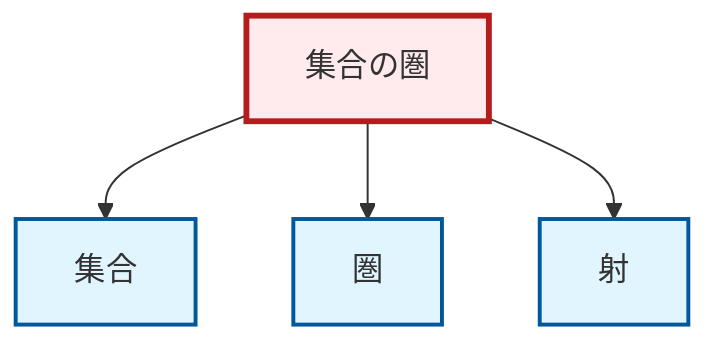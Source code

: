 graph TD
    classDef definition fill:#e1f5fe,stroke:#01579b,stroke-width:2px
    classDef theorem fill:#f3e5f5,stroke:#4a148c,stroke-width:2px
    classDef axiom fill:#fff3e0,stroke:#e65100,stroke-width:2px
    classDef example fill:#e8f5e9,stroke:#1b5e20,stroke-width:2px
    classDef current fill:#ffebee,stroke:#b71c1c,stroke-width:3px
    def-category["圏"]:::definition
    def-morphism["射"]:::definition
    ex-set-category["集合の圏"]:::example
    def-set["集合"]:::definition
    ex-set-category --> def-set
    ex-set-category --> def-category
    ex-set-category --> def-morphism
    class ex-set-category current
